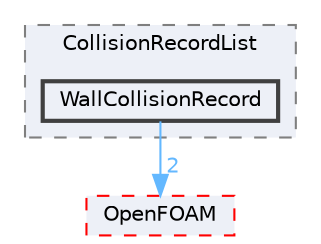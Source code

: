 digraph "src/lagrangian/intermediate/parcels/Templates/CollidingParcel/CollisionRecordList/WallCollisionRecord"
{
 // LATEX_PDF_SIZE
  bgcolor="transparent";
  edge [fontname=Helvetica,fontsize=10,labelfontname=Helvetica,labelfontsize=10];
  node [fontname=Helvetica,fontsize=10,shape=box,height=0.2,width=0.4];
  compound=true
  subgraph clusterdir_dae8fc5c31387a08d81c17f3a94706cb {
    graph [ bgcolor="#edf0f7", pencolor="grey50", label="CollisionRecordList", fontname=Helvetica,fontsize=10 style="filled,dashed", URL="dir_dae8fc5c31387a08d81c17f3a94706cb.html",tooltip=""]
  dir_13462906893bf5fe5c57c57a709f105a [label="WallCollisionRecord", fillcolor="#edf0f7", color="grey25", style="filled,bold", URL="dir_13462906893bf5fe5c57c57a709f105a.html",tooltip=""];
  }
  dir_c5473ff19b20e6ec4dfe5c310b3778a8 [label="OpenFOAM", fillcolor="#edf0f7", color="red", style="filled,dashed", URL="dir_c5473ff19b20e6ec4dfe5c310b3778a8.html",tooltip=""];
  dir_13462906893bf5fe5c57c57a709f105a->dir_c5473ff19b20e6ec4dfe5c310b3778a8 [headlabel="2", labeldistance=1.5 headhref="dir_004332_002695.html" href="dir_004332_002695.html" color="steelblue1" fontcolor="steelblue1"];
}
